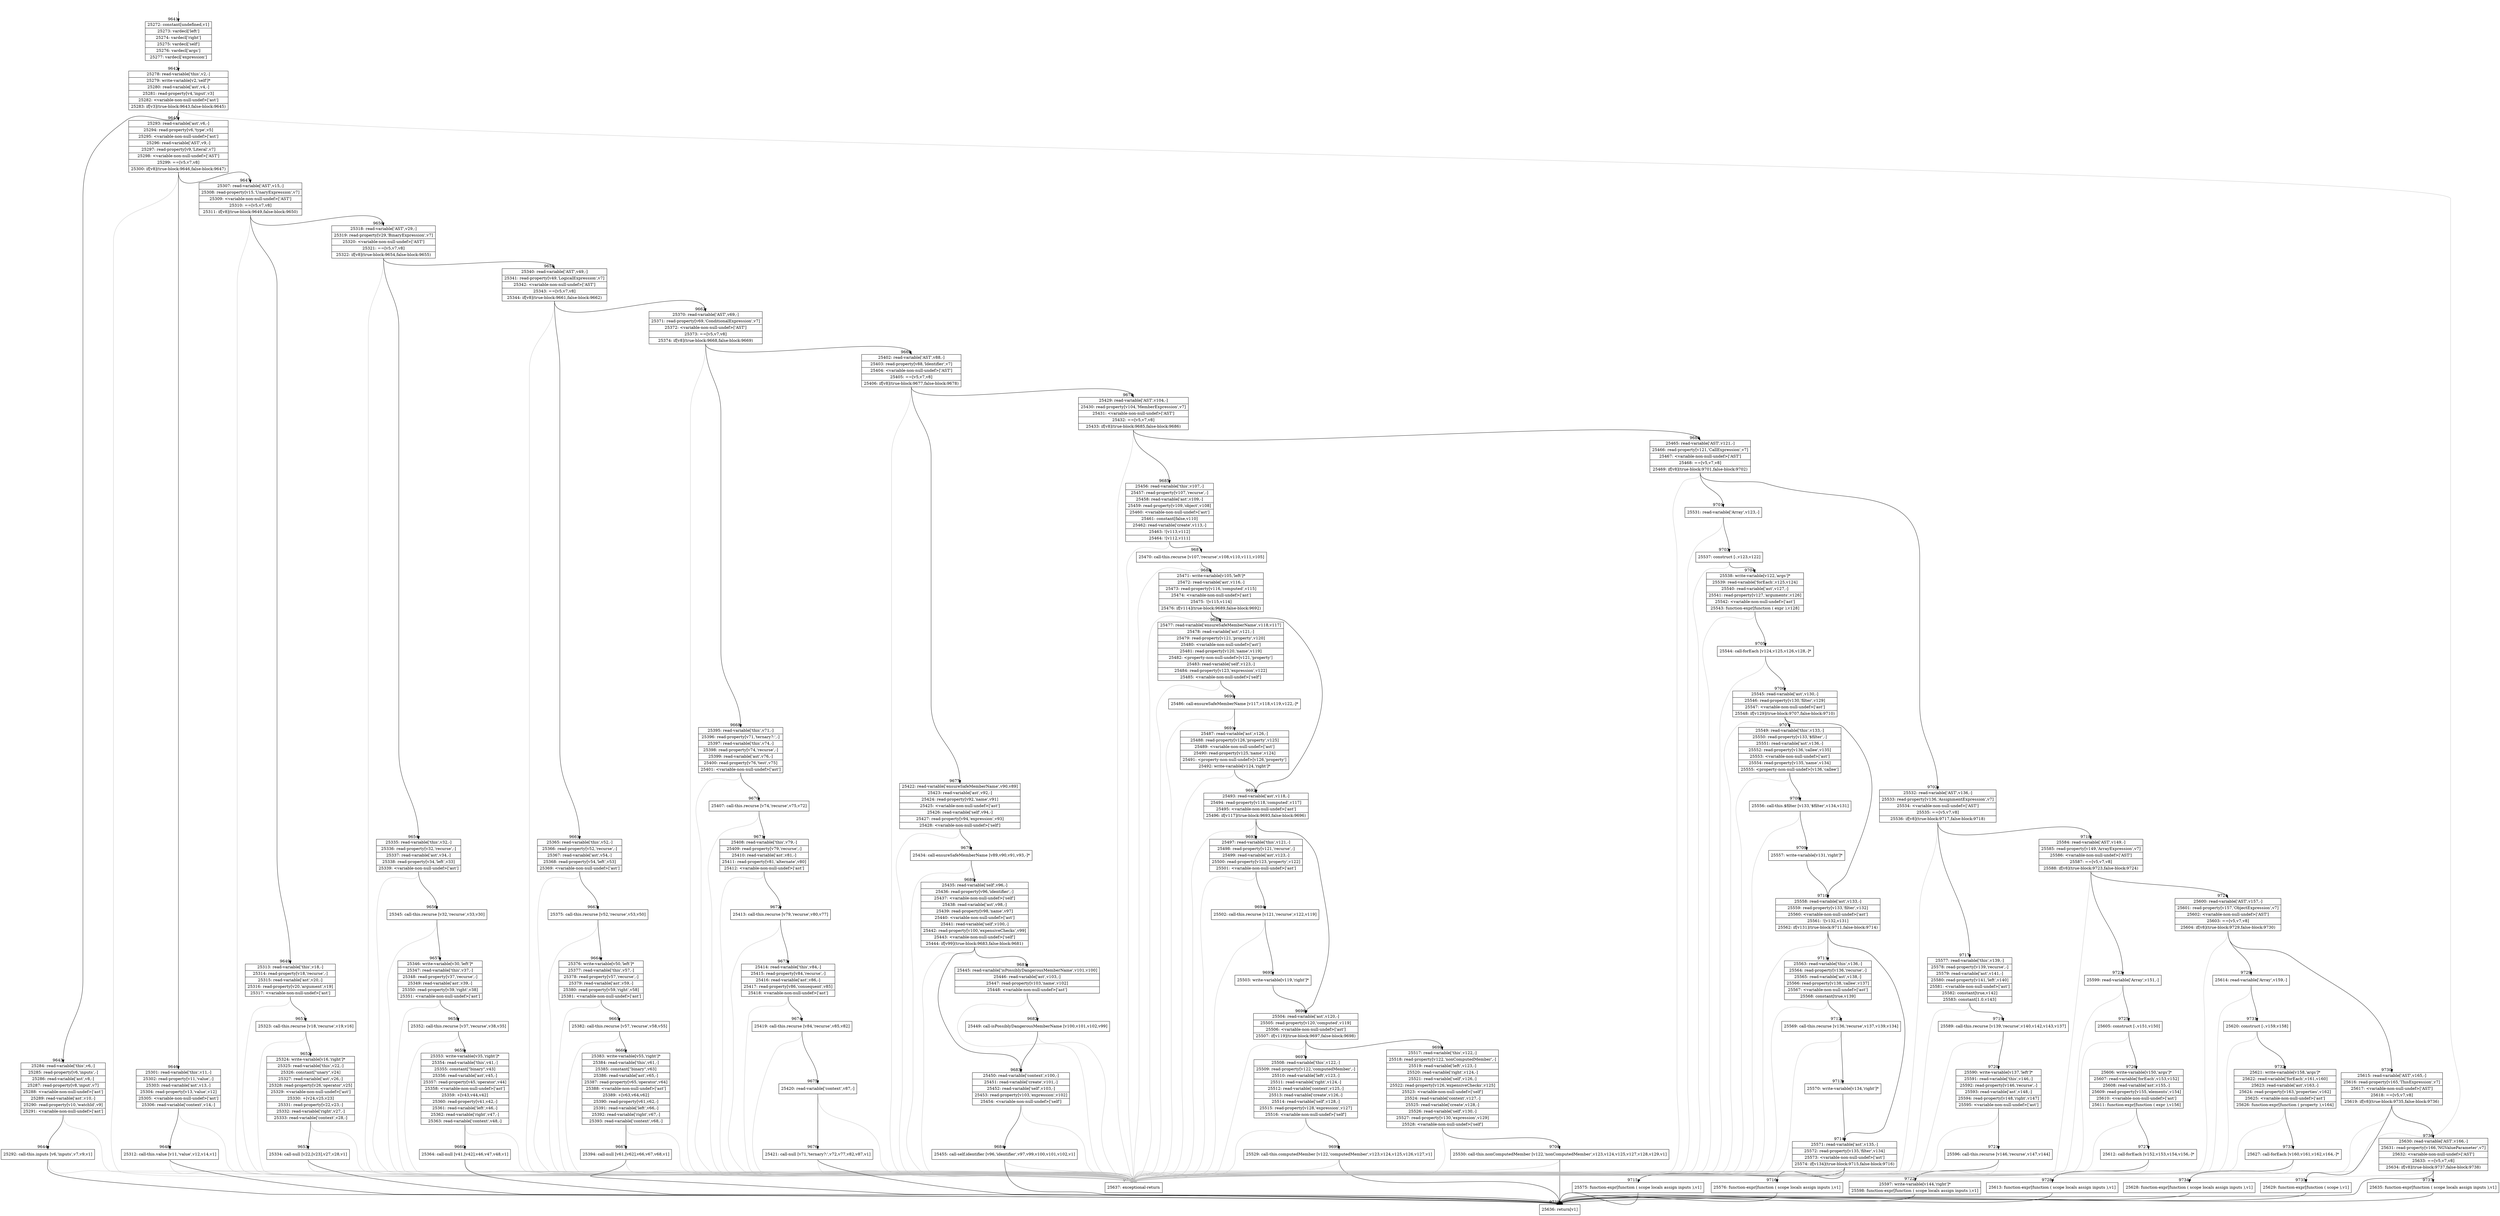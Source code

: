 digraph {
rankdir="TD"
BB_entry704[shape=none,label=""];
BB_entry704 -> BB9641 [tailport=s, headport=n, headlabel="    9641"]
BB9641 [shape=record label="{25272: constant[undefined,v1]|25273: vardecl['left']|25274: vardecl['right']|25275: vardecl['self']|25276: vardecl['args']|25277: vardecl['expression']}" ] 
BB9641 -> BB9642 [tailport=s, headport=n, headlabel="      9642"]
BB9642 [shape=record label="{25278: read-variable['this',v2,-]|25279: write-variable[v2,'self']*|25280: read-variable['ast',v4,-]|25281: read-property[v4,'input',v3]|25282: \<variable-non-null-undef\>['ast']|25283: if[v3](true-block:9643,false-block:9645)}" ] 
BB9642 -> BB9643 [tailport=s, headport=n, headlabel="      9643"]
BB9642 -> BB9645 [tailport=s, headport=n, headlabel="      9645"]
BB9642 -> BB9739 [tailport=s, headport=n, color=gray, headlabel="      9739"]
BB9643 [shape=record label="{25284: read-variable['this',v6,-]|25285: read-property[v6,'inputs',-]|25286: read-variable['ast',v8,-]|25287: read-property[v8,'input',v7]|25288: \<variable-non-null-undef\>['ast']|25289: read-variable['ast',v10,-]|25290: read-property[v10,'watchId',v9]|25291: \<variable-non-null-undef\>['ast']}" ] 
BB9643 -> BB9644 [tailport=s, headport=n, headlabel="      9644"]
BB9643 -> BB9739 [tailport=s, headport=n, color=gray]
BB9644 [shape=record label="{25292: call-this.inputs [v6,'inputs',v7,v9,v1]}" ] 
BB9644 -> BB9738 [tailport=s, headport=n, headlabel="      9738"]
BB9644 -> BB9739 [tailport=s, headport=n, color=gray]
BB9645 [shape=record label="{25293: read-variable['ast',v6,-]|25294: read-property[v6,'type',v5]|25295: \<variable-non-null-undef\>['ast']|25296: read-variable['AST',v9,-]|25297: read-property[v9,'Literal',v7]|25298: \<variable-non-null-undef\>['AST']|25299: ==[v5,v7,v8]|25300: if[v8](true-block:9646,false-block:9647)}" ] 
BB9645 -> BB9646 [tailport=s, headport=n, headlabel="      9646"]
BB9645 -> BB9647 [tailport=s, headport=n, headlabel="      9647"]
BB9645 -> BB9739 [tailport=s, headport=n, color=gray]
BB9646 [shape=record label="{25301: read-variable['this',v11,-]|25302: read-property[v11,'value',-]|25303: read-variable['ast',v13,-]|25304: read-property[v13,'value',v12]|25305: \<variable-non-null-undef\>['ast']|25306: read-variable['context',v14,-]}" ] 
BB9646 -> BB9648 [tailport=s, headport=n, headlabel="      9648"]
BB9646 -> BB9739 [tailport=s, headport=n, color=gray]
BB9647 [shape=record label="{25307: read-variable['AST',v15,-]|25308: read-property[v15,'UnaryExpression',v7]|25309: \<variable-non-null-undef\>['AST']|25310: ==[v5,v7,v8]|25311: if[v8](true-block:9649,false-block:9650)}" ] 
BB9647 -> BB9649 [tailport=s, headport=n, headlabel="      9649"]
BB9647 -> BB9650 [tailport=s, headport=n, headlabel="      9650"]
BB9647 -> BB9739 [tailport=s, headport=n, color=gray]
BB9648 [shape=record label="{25312: call-this.value [v11,'value',v12,v14,v1]}" ] 
BB9648 -> BB9738 [tailport=s, headport=n]
BB9648 -> BB9739 [tailport=s, headport=n, color=gray]
BB9649 [shape=record label="{25313: read-variable['this',v18,-]|25314: read-property[v18,'recurse',-]|25315: read-variable['ast',v20,-]|25316: read-property[v20,'argument',v19]|25317: \<variable-non-null-undef\>['ast']}" ] 
BB9649 -> BB9651 [tailport=s, headport=n, headlabel="      9651"]
BB9649 -> BB9739 [tailport=s, headport=n, color=gray]
BB9650 [shape=record label="{25318: read-variable['AST',v29,-]|25319: read-property[v29,'BinaryExpression',v7]|25320: \<variable-non-null-undef\>['AST']|25321: ==[v5,v7,v8]|25322: if[v8](true-block:9654,false-block:9655)}" ] 
BB9650 -> BB9654 [tailport=s, headport=n, headlabel="      9654"]
BB9650 -> BB9655 [tailport=s, headport=n, headlabel="      9655"]
BB9650 -> BB9739 [tailport=s, headport=n, color=gray]
BB9651 [shape=record label="{25323: call-this.recurse [v18,'recurse',v19,v16]}" ] 
BB9651 -> BB9652 [tailport=s, headport=n, headlabel="      9652"]
BB9651 -> BB9739 [tailport=s, headport=n, color=gray]
BB9652 [shape=record label="{25324: write-variable[v16,'right']*|25325: read-variable['this',v22,-]|25326: constant[\"unary\",v24]|25327: read-variable['ast',v26,-]|25328: read-property[v26,'operator',v25]|25329: \<variable-non-null-undef\>['ast']|25330: +[v24,v25,v23]|25331: read-property[v22,v23,-]|25332: read-variable['right',v27,-]|25333: read-variable['context',v28,-]}" ] 
BB9652 -> BB9653 [tailport=s, headport=n, headlabel="      9653"]
BB9652 -> BB9739 [tailport=s, headport=n, color=gray]
BB9653 [shape=record label="{25334: call-null [v22,[v23],v27,v28,v1]}" ] 
BB9653 -> BB9738 [tailport=s, headport=n]
BB9653 -> BB9739 [tailport=s, headport=n, color=gray]
BB9654 [shape=record label="{25335: read-variable['this',v32,-]|25336: read-property[v32,'recurse',-]|25337: read-variable['ast',v34,-]|25338: read-property[v34,'left',v33]|25339: \<variable-non-null-undef\>['ast']}" ] 
BB9654 -> BB9656 [tailport=s, headport=n, headlabel="      9656"]
BB9654 -> BB9739 [tailport=s, headport=n, color=gray]
BB9655 [shape=record label="{25340: read-variable['AST',v49,-]|25341: read-property[v49,'LogicalExpression',v7]|25342: \<variable-non-null-undef\>['AST']|25343: ==[v5,v7,v8]|25344: if[v8](true-block:9661,false-block:9662)}" ] 
BB9655 -> BB9661 [tailport=s, headport=n, headlabel="      9661"]
BB9655 -> BB9662 [tailport=s, headport=n, headlabel="      9662"]
BB9655 -> BB9739 [tailport=s, headport=n, color=gray]
BB9656 [shape=record label="{25345: call-this.recurse [v32,'recurse',v33,v30]}" ] 
BB9656 -> BB9657 [tailport=s, headport=n, headlabel="      9657"]
BB9656 -> BB9739 [tailport=s, headport=n, color=gray]
BB9657 [shape=record label="{25346: write-variable[v30,'left']*|25347: read-variable['this',v37,-]|25348: read-property[v37,'recurse',-]|25349: read-variable['ast',v39,-]|25350: read-property[v39,'right',v38]|25351: \<variable-non-null-undef\>['ast']}" ] 
BB9657 -> BB9658 [tailport=s, headport=n, headlabel="      9658"]
BB9657 -> BB9739 [tailport=s, headport=n, color=gray]
BB9658 [shape=record label="{25352: call-this.recurse [v37,'recurse',v38,v35]}" ] 
BB9658 -> BB9659 [tailport=s, headport=n, headlabel="      9659"]
BB9658 -> BB9739 [tailport=s, headport=n, color=gray]
BB9659 [shape=record label="{25353: write-variable[v35,'right']*|25354: read-variable['this',v41,-]|25355: constant[\"binary\",v43]|25356: read-variable['ast',v45,-]|25357: read-property[v45,'operator',v44]|25358: \<variable-non-null-undef\>['ast']|25359: +[v43,v44,v42]|25360: read-property[v41,v42,-]|25361: read-variable['left',v46,-]|25362: read-variable['right',v47,-]|25363: read-variable['context',v48,-]}" ] 
BB9659 -> BB9660 [tailport=s, headport=n, headlabel="      9660"]
BB9659 -> BB9739 [tailport=s, headport=n, color=gray]
BB9660 [shape=record label="{25364: call-null [v41,[v42],v46,v47,v48,v1]}" ] 
BB9660 -> BB9738 [tailport=s, headport=n]
BB9660 -> BB9739 [tailport=s, headport=n, color=gray]
BB9661 [shape=record label="{25365: read-variable['this',v52,-]|25366: read-property[v52,'recurse',-]|25367: read-variable['ast',v54,-]|25368: read-property[v54,'left',v53]|25369: \<variable-non-null-undef\>['ast']}" ] 
BB9661 -> BB9663 [tailport=s, headport=n, headlabel="      9663"]
BB9661 -> BB9739 [tailport=s, headport=n, color=gray]
BB9662 [shape=record label="{25370: read-variable['AST',v69,-]|25371: read-property[v69,'ConditionalExpression',v7]|25372: \<variable-non-null-undef\>['AST']|25373: ==[v5,v7,v8]|25374: if[v8](true-block:9668,false-block:9669)}" ] 
BB9662 -> BB9668 [tailport=s, headport=n, headlabel="      9668"]
BB9662 -> BB9669 [tailport=s, headport=n, headlabel="      9669"]
BB9662 -> BB9739 [tailport=s, headport=n, color=gray]
BB9663 [shape=record label="{25375: call-this.recurse [v52,'recurse',v53,v50]}" ] 
BB9663 -> BB9664 [tailport=s, headport=n, headlabel="      9664"]
BB9663 -> BB9739 [tailport=s, headport=n, color=gray]
BB9664 [shape=record label="{25376: write-variable[v50,'left']*|25377: read-variable['this',v57,-]|25378: read-property[v57,'recurse',-]|25379: read-variable['ast',v59,-]|25380: read-property[v59,'right',v58]|25381: \<variable-non-null-undef\>['ast']}" ] 
BB9664 -> BB9665 [tailport=s, headport=n, headlabel="      9665"]
BB9664 -> BB9739 [tailport=s, headport=n, color=gray]
BB9665 [shape=record label="{25382: call-this.recurse [v57,'recurse',v58,v55]}" ] 
BB9665 -> BB9666 [tailport=s, headport=n, headlabel="      9666"]
BB9665 -> BB9739 [tailport=s, headport=n, color=gray]
BB9666 [shape=record label="{25383: write-variable[v55,'right']*|25384: read-variable['this',v61,-]|25385: constant[\"binary\",v63]|25386: read-variable['ast',v65,-]|25387: read-property[v65,'operator',v64]|25388: \<variable-non-null-undef\>['ast']|25389: +[v63,v64,v62]|25390: read-property[v61,v62,-]|25391: read-variable['left',v66,-]|25392: read-variable['right',v67,-]|25393: read-variable['context',v68,-]}" ] 
BB9666 -> BB9667 [tailport=s, headport=n, headlabel="      9667"]
BB9666 -> BB9739 [tailport=s, headport=n, color=gray]
BB9667 [shape=record label="{25394: call-null [v61,[v62],v66,v67,v68,v1]}" ] 
BB9667 -> BB9738 [tailport=s, headport=n]
BB9667 -> BB9739 [tailport=s, headport=n, color=gray]
BB9668 [shape=record label="{25395: read-variable['this',v71,-]|25396: read-property[v71,'ternary?:',-]|25397: read-variable['this',v74,-]|25398: read-property[v74,'recurse',-]|25399: read-variable['ast',v76,-]|25400: read-property[v76,'test',v75]|25401: \<variable-non-null-undef\>['ast']}" ] 
BB9668 -> BB9670 [tailport=s, headport=n, headlabel="      9670"]
BB9668 -> BB9739 [tailport=s, headport=n, color=gray]
BB9669 [shape=record label="{25402: read-variable['AST',v88,-]|25403: read-property[v88,'Identifier',v7]|25404: \<variable-non-null-undef\>['AST']|25405: ==[v5,v7,v8]|25406: if[v8](true-block:9677,false-block:9678)}" ] 
BB9669 -> BB9677 [tailport=s, headport=n, headlabel="      9677"]
BB9669 -> BB9678 [tailport=s, headport=n, headlabel="      9678"]
BB9669 -> BB9739 [tailport=s, headport=n, color=gray]
BB9670 [shape=record label="{25407: call-this.recurse [v74,'recurse',v75,v72]}" ] 
BB9670 -> BB9671 [tailport=s, headport=n, headlabel="      9671"]
BB9670 -> BB9739 [tailport=s, headport=n, color=gray]
BB9671 [shape=record label="{25408: read-variable['this',v79,-]|25409: read-property[v79,'recurse',-]|25410: read-variable['ast',v81,-]|25411: read-property[v81,'alternate',v80]|25412: \<variable-non-null-undef\>['ast']}" ] 
BB9671 -> BB9672 [tailport=s, headport=n, headlabel="      9672"]
BB9671 -> BB9739 [tailport=s, headport=n, color=gray]
BB9672 [shape=record label="{25413: call-this.recurse [v79,'recurse',v80,v77]}" ] 
BB9672 -> BB9673 [tailport=s, headport=n, headlabel="      9673"]
BB9672 -> BB9739 [tailport=s, headport=n, color=gray]
BB9673 [shape=record label="{25414: read-variable['this',v84,-]|25415: read-property[v84,'recurse',-]|25416: read-variable['ast',v86,-]|25417: read-property[v86,'consequent',v85]|25418: \<variable-non-null-undef\>['ast']}" ] 
BB9673 -> BB9674 [tailport=s, headport=n, headlabel="      9674"]
BB9673 -> BB9739 [tailport=s, headport=n, color=gray]
BB9674 [shape=record label="{25419: call-this.recurse [v84,'recurse',v85,v82]}" ] 
BB9674 -> BB9675 [tailport=s, headport=n, headlabel="      9675"]
BB9674 -> BB9739 [tailport=s, headport=n, color=gray]
BB9675 [shape=record label="{25420: read-variable['context',v87,-]}" ] 
BB9675 -> BB9676 [tailport=s, headport=n, headlabel="      9676"]
BB9675 -> BB9739 [tailport=s, headport=n, color=gray]
BB9676 [shape=record label="{25421: call-null [v71,'ternary?:',v72,v77,v82,v87,v1]}" ] 
BB9676 -> BB9738 [tailport=s, headport=n]
BB9676 -> BB9739 [tailport=s, headport=n, color=gray]
BB9677 [shape=record label="{25422: read-variable['ensureSafeMemberName',v90,v89]|25423: read-variable['ast',v92,-]|25424: read-property[v92,'name',v91]|25425: \<variable-non-null-undef\>['ast']|25426: read-variable['self',v94,-]|25427: read-property[v94,'expression',v93]|25428: \<variable-non-null-undef\>['self']}" ] 
BB9677 -> BB9679 [tailport=s, headport=n, headlabel="      9679"]
BB9677 -> BB9739 [tailport=s, headport=n, color=gray]
BB9678 [shape=record label="{25429: read-variable['AST',v104,-]|25430: read-property[v104,'MemberExpression',v7]|25431: \<variable-non-null-undef\>['AST']|25432: ==[v5,v7,v8]|25433: if[v8](true-block:9685,false-block:9686)}" ] 
BB9678 -> BB9685 [tailport=s, headport=n, headlabel="      9685"]
BB9678 -> BB9686 [tailport=s, headport=n, headlabel="      9686"]
BB9678 -> BB9739 [tailport=s, headport=n, color=gray]
BB9679 [shape=record label="{25434: call-ensureSafeMemberName [v89,v90,v91,v93,-]*}" ] 
BB9679 -> BB9680 [tailport=s, headport=n, headlabel="      9680"]
BB9679 -> BB9739 [tailport=s, headport=n, color=gray]
BB9680 [shape=record label="{25435: read-variable['self',v96,-]|25436: read-property[v96,'identifier',-]|25437: \<variable-non-null-undef\>['self']|25438: read-variable['ast',v98,-]|25439: read-property[v98,'name',v97]|25440: \<variable-non-null-undef\>['ast']|25441: read-variable['self',v100,-]|25442: read-property[v100,'expensiveChecks',v99]|25443: \<variable-non-null-undef\>['self']|25444: if[v99](true-block:9683,false-block:9681)}" ] 
BB9680 -> BB9683 [tailport=s, headport=n, headlabel="      9683"]
BB9680 -> BB9681 [tailport=s, headport=n, headlabel="      9681"]
BB9680 -> BB9739 [tailport=s, headport=n, color=gray]
BB9681 [shape=record label="{25445: read-variable['isPossiblyDangerousMemberName',v101,v100]|25446: read-variable['ast',v103,-]|25447: read-property[v103,'name',v102]|25448: \<variable-non-null-undef\>['ast']}" ] 
BB9681 -> BB9682 [tailport=s, headport=n, headlabel="      9682"]
BB9681 -> BB9739 [tailport=s, headport=n, color=gray]
BB9682 [shape=record label="{25449: call-isPossiblyDangerousMemberName [v100,v101,v102,v99]}" ] 
BB9682 -> BB9683 [tailport=s, headport=n]
BB9682 -> BB9739 [tailport=s, headport=n, color=gray]
BB9683 [shape=record label="{25450: read-variable['context',v100,-]|25451: read-variable['create',v101,-]|25452: read-variable['self',v103,-]|25453: read-property[v103,'expression',v102]|25454: \<variable-non-null-undef\>['self']}" ] 
BB9683 -> BB9684 [tailport=s, headport=n, headlabel="      9684"]
BB9683 -> BB9739 [tailport=s, headport=n, color=gray]
BB9684 [shape=record label="{25455: call-self.identifier [v96,'identifier',v97,v99,v100,v101,v102,v1]}" ] 
BB9684 -> BB9738 [tailport=s, headport=n]
BB9684 -> BB9739 [tailport=s, headport=n, color=gray]
BB9685 [shape=record label="{25456: read-variable['this',v107,-]|25457: read-property[v107,'recurse',-]|25458: read-variable['ast',v109,-]|25459: read-property[v109,'object',v108]|25460: \<variable-non-null-undef\>['ast']|25461: constant[false,v110]|25462: read-variable['create',v113,-]|25463: ![v113,v112]|25464: ![v112,v111]}" ] 
BB9685 -> BB9687 [tailport=s, headport=n, headlabel="      9687"]
BB9685 -> BB9739 [tailport=s, headport=n, color=gray]
BB9686 [shape=record label="{25465: read-variable['AST',v121,-]|25466: read-property[v121,'CallExpression',v7]|25467: \<variable-non-null-undef\>['AST']|25468: ==[v5,v7,v8]|25469: if[v8](true-block:9701,false-block:9702)}" ] 
BB9686 -> BB9701 [tailport=s, headport=n, headlabel="      9701"]
BB9686 -> BB9702 [tailport=s, headport=n, headlabel="      9702"]
BB9686 -> BB9739 [tailport=s, headport=n, color=gray]
BB9687 [shape=record label="{25470: call-this.recurse [v107,'recurse',v108,v110,v111,v105]}" ] 
BB9687 -> BB9688 [tailport=s, headport=n, headlabel="      9688"]
BB9687 -> BB9739 [tailport=s, headport=n, color=gray]
BB9688 [shape=record label="{25471: write-variable[v105,'left']*|25472: read-variable['ast',v116,-]|25473: read-property[v116,'computed',v115]|25474: \<variable-non-null-undef\>['ast']|25475: ![v115,v114]|25476: if[v114](true-block:9689,false-block:9692)}" ] 
BB9688 -> BB9689 [tailport=s, headport=n, headlabel="      9689"]
BB9688 -> BB9692 [tailport=s, headport=n, headlabel="      9692"]
BB9688 -> BB9739 [tailport=s, headport=n, color=gray]
BB9689 [shape=record label="{25477: read-variable['ensureSafeMemberName',v118,v117]|25478: read-variable['ast',v121,-]|25479: read-property[v121,'property',v120]|25480: \<variable-non-null-undef\>['ast']|25481: read-property[v120,'name',v119]|25482: \<property-non-null-undef\>[v121,'property']|25483: read-variable['self',v123,-]|25484: read-property[v123,'expression',v122]|25485: \<variable-non-null-undef\>['self']}" ] 
BB9689 -> BB9690 [tailport=s, headport=n, headlabel="      9690"]
BB9689 -> BB9739 [tailport=s, headport=n, color=gray]
BB9690 [shape=record label="{25486: call-ensureSafeMemberName [v117,v118,v119,v122,-]*}" ] 
BB9690 -> BB9691 [tailport=s, headport=n, headlabel="      9691"]
BB9690 -> BB9739 [tailport=s, headport=n, color=gray]
BB9691 [shape=record label="{25487: read-variable['ast',v126,-]|25488: read-property[v126,'property',v125]|25489: \<variable-non-null-undef\>['ast']|25490: read-property[v125,'name',v124]|25491: \<property-non-null-undef\>[v126,'property']|25492: write-variable[v124,'right']*}" ] 
BB9691 -> BB9692 [tailport=s, headport=n]
BB9691 -> BB9739 [tailport=s, headport=n, color=gray]
BB9692 [shape=record label="{25493: read-variable['ast',v118,-]|25494: read-property[v118,'computed',v117]|25495: \<variable-non-null-undef\>['ast']|25496: if[v117](true-block:9693,false-block:9696)}" ] 
BB9692 -> BB9693 [tailport=s, headport=n, headlabel="      9693"]
BB9692 -> BB9696 [tailport=s, headport=n, headlabel="      9696"]
BB9692 -> BB9739 [tailport=s, headport=n, color=gray]
BB9693 [shape=record label="{25497: read-variable['this',v121,-]|25498: read-property[v121,'recurse',-]|25499: read-variable['ast',v123,-]|25500: read-property[v123,'property',v122]|25501: \<variable-non-null-undef\>['ast']}" ] 
BB9693 -> BB9694 [tailport=s, headport=n, headlabel="      9694"]
BB9693 -> BB9739 [tailport=s, headport=n, color=gray]
BB9694 [shape=record label="{25502: call-this.recurse [v121,'recurse',v122,v119]}" ] 
BB9694 -> BB9695 [tailport=s, headport=n, headlabel="      9695"]
BB9694 -> BB9739 [tailport=s, headport=n, color=gray]
BB9695 [shape=record label="{25503: write-variable[v119,'right']*}" ] 
BB9695 -> BB9696 [tailport=s, headport=n]
BB9696 [shape=record label="{25504: read-variable['ast',v120,-]|25505: read-property[v120,'computed',v119]|25506: \<variable-non-null-undef\>['ast']|25507: if[v119](true-block:9697,false-block:9698)}" ] 
BB9696 -> BB9697 [tailport=s, headport=n, headlabel="      9697"]
BB9696 -> BB9698 [tailport=s, headport=n, headlabel="      9698"]
BB9696 -> BB9739 [tailport=s, headport=n, color=gray]
BB9697 [shape=record label="{25508: read-variable['this',v122,-]|25509: read-property[v122,'computedMember',-]|25510: read-variable['left',v123,-]|25511: read-variable['right',v124,-]|25512: read-variable['context',v125,-]|25513: read-variable['create',v126,-]|25514: read-variable['self',v128,-]|25515: read-property[v128,'expression',v127]|25516: \<variable-non-null-undef\>['self']}" ] 
BB9697 -> BB9699 [tailport=s, headport=n, headlabel="      9699"]
BB9697 -> BB9739 [tailport=s, headport=n, color=gray]
BB9698 [shape=record label="{25517: read-variable['this',v122,-]|25518: read-property[v122,'nonComputedMember',-]|25519: read-variable['left',v123,-]|25520: read-variable['right',v124,-]|25521: read-variable['self',v126,-]|25522: read-property[v126,'expensiveChecks',v125]|25523: \<variable-non-null-undef\>['self']|25524: read-variable['context',v127,-]|25525: read-variable['create',v128,-]|25526: read-variable['self',v130,-]|25527: read-property[v130,'expression',v129]|25528: \<variable-non-null-undef\>['self']}" ] 
BB9698 -> BB9700 [tailport=s, headport=n, headlabel="      9700"]
BB9698 -> BB9739 [tailport=s, headport=n, color=gray]
BB9699 [shape=record label="{25529: call-this.computedMember [v122,'computedMember',v123,v124,v125,v126,v127,v1]}" ] 
BB9699 -> BB9738 [tailport=s, headport=n]
BB9699 -> BB9739 [tailport=s, headport=n, color=gray]
BB9700 [shape=record label="{25530: call-this.nonComputedMember [v122,'nonComputedMember',v123,v124,v125,v127,v128,v129,v1]}" ] 
BB9700 -> BB9738 [tailport=s, headport=n]
BB9700 -> BB9739 [tailport=s, headport=n, color=gray]
BB9701 [shape=record label="{25531: read-variable['Array',v123,-]}" ] 
BB9701 -> BB9703 [tailport=s, headport=n, headlabel="      9703"]
BB9701 -> BB9739 [tailport=s, headport=n, color=gray]
BB9702 [shape=record label="{25532: read-variable['AST',v136,-]|25533: read-property[v136,'AssignmentExpression',v7]|25534: \<variable-non-null-undef\>['AST']|25535: ==[v5,v7,v8]|25536: if[v8](true-block:9717,false-block:9718)}" ] 
BB9702 -> BB9717 [tailport=s, headport=n, headlabel="      9717"]
BB9702 -> BB9718 [tailport=s, headport=n, headlabel="      9718"]
BB9702 -> BB9739 [tailport=s, headport=n, color=gray]
BB9703 [shape=record label="{25537: construct [-,v123,v122]}" ] 
BB9703 -> BB9704 [tailport=s, headport=n, headlabel="      9704"]
BB9703 -> BB9739 [tailport=s, headport=n, color=gray]
BB9704 [shape=record label="{25538: write-variable[v122,'args']*|25539: read-variable['forEach',v125,v124]|25540: read-variable['ast',v127,-]|25541: read-property[v127,'arguments',v126]|25542: \<variable-non-null-undef\>['ast']|25543: function-expr[function ( expr ),v128]}" ] 
BB9704 -> BB9705 [tailport=s, headport=n, headlabel="      9705"]
BB9704 -> BB9739 [tailport=s, headport=n, color=gray]
BB9705 [shape=record label="{25544: call-forEach [v124,v125,v126,v128,-]*}" ] 
BB9705 -> BB9706 [tailport=s, headport=n, headlabel="      9706"]
BB9705 -> BB9739 [tailport=s, headport=n, color=gray]
BB9706 [shape=record label="{25545: read-variable['ast',v130,-]|25546: read-property[v130,'filter',v129]|25547: \<variable-non-null-undef\>['ast']|25548: if[v129](true-block:9707,false-block:9710)}" ] 
BB9706 -> BB9707 [tailport=s, headport=n, headlabel="      9707"]
BB9706 -> BB9710 [tailport=s, headport=n, headlabel="      9710"]
BB9706 -> BB9739 [tailport=s, headport=n, color=gray]
BB9707 [shape=record label="{25549: read-variable['this',v133,-]|25550: read-property[v133,'$filter',-]|25551: read-variable['ast',v136,-]|25552: read-property[v136,'callee',v135]|25553: \<variable-non-null-undef\>['ast']|25554: read-property[v135,'name',v134]|25555: \<property-non-null-undef\>[v136,'callee']}" ] 
BB9707 -> BB9708 [tailport=s, headport=n, headlabel="      9708"]
BB9707 -> BB9739 [tailport=s, headport=n, color=gray]
BB9708 [shape=record label="{25556: call-this.$filter [v133,'$filter',v134,v131]}" ] 
BB9708 -> BB9709 [tailport=s, headport=n, headlabel="      9709"]
BB9708 -> BB9739 [tailport=s, headport=n, color=gray]
BB9709 [shape=record label="{25557: write-variable[v131,'right']*}" ] 
BB9709 -> BB9710 [tailport=s, headport=n]
BB9710 [shape=record label="{25558: read-variable['ast',v133,-]|25559: read-property[v133,'filter',v132]|25560: \<variable-non-null-undef\>['ast']|25561: ![v132,v131]|25562: if[v131](true-block:9711,false-block:9714)}" ] 
BB9710 -> BB9711 [tailport=s, headport=n, headlabel="      9711"]
BB9710 -> BB9714 [tailport=s, headport=n, headlabel="      9714"]
BB9710 -> BB9739 [tailport=s, headport=n, color=gray]
BB9711 [shape=record label="{25563: read-variable['this',v136,-]|25564: read-property[v136,'recurse',-]|25565: read-variable['ast',v138,-]|25566: read-property[v138,'callee',v137]|25567: \<variable-non-null-undef\>['ast']|25568: constant[true,v139]}" ] 
BB9711 -> BB9712 [tailport=s, headport=n, headlabel="      9712"]
BB9711 -> BB9739 [tailport=s, headport=n, color=gray]
BB9712 [shape=record label="{25569: call-this.recurse [v136,'recurse',v137,v139,v134]}" ] 
BB9712 -> BB9713 [tailport=s, headport=n, headlabel="      9713"]
BB9712 -> BB9739 [tailport=s, headport=n, color=gray]
BB9713 [shape=record label="{25570: write-variable[v134,'right']*}" ] 
BB9713 -> BB9714 [tailport=s, headport=n]
BB9714 [shape=record label="{25571: read-variable['ast',v135,-]|25572: read-property[v135,'filter',v134]|25573: \<variable-non-null-undef\>['ast']|25574: if[v134](true-block:9715,false-block:9716)}" ] 
BB9714 -> BB9715 [tailport=s, headport=n, headlabel="      9715"]
BB9714 -> BB9716 [tailport=s, headport=n, headlabel="      9716"]
BB9714 -> BB9739 [tailport=s, headport=n, color=gray]
BB9715 [shape=record label="{25575: function-expr[function ( scope locals assign inputs ),v1]}" ] 
BB9715 -> BB9738 [tailport=s, headport=n]
BB9716 [shape=record label="{25576: function-expr[function ( scope locals assign inputs ),v1]}" ] 
BB9716 -> BB9738 [tailport=s, headport=n]
BB9717 [shape=record label="{25577: read-variable['this',v139,-]|25578: read-property[v139,'recurse',-]|25579: read-variable['ast',v141,-]|25580: read-property[v141,'left',v140]|25581: \<variable-non-null-undef\>['ast']|25582: constant[true,v142]|25583: constant[1.0,v143]}" ] 
BB9717 -> BB9719 [tailport=s, headport=n, headlabel="      9719"]
BB9717 -> BB9739 [tailport=s, headport=n, color=gray]
BB9718 [shape=record label="{25584: read-variable['AST',v149,-]|25585: read-property[v149,'ArrayExpression',v7]|25586: \<variable-non-null-undef\>['AST']|25587: ==[v5,v7,v8]|25588: if[v8](true-block:9723,false-block:9724)}" ] 
BB9718 -> BB9723 [tailport=s, headport=n, headlabel="      9723"]
BB9718 -> BB9724 [tailport=s, headport=n, headlabel="      9724"]
BB9718 -> BB9739 [tailport=s, headport=n, color=gray]
BB9719 [shape=record label="{25589: call-this.recurse [v139,'recurse',v140,v142,v143,v137]}" ] 
BB9719 -> BB9720 [tailport=s, headport=n, headlabel="      9720"]
BB9719 -> BB9739 [tailport=s, headport=n, color=gray]
BB9720 [shape=record label="{25590: write-variable[v137,'left']*|25591: read-variable['this',v146,-]|25592: read-property[v146,'recurse',-]|25593: read-variable['ast',v148,-]|25594: read-property[v148,'right',v147]|25595: \<variable-non-null-undef\>['ast']}" ] 
BB9720 -> BB9721 [tailport=s, headport=n, headlabel="      9721"]
BB9720 -> BB9739 [tailport=s, headport=n, color=gray]
BB9721 [shape=record label="{25596: call-this.recurse [v146,'recurse',v147,v144]}" ] 
BB9721 -> BB9722 [tailport=s, headport=n, headlabel="      9722"]
BB9721 -> BB9739 [tailport=s, headport=n, color=gray]
BB9722 [shape=record label="{25597: write-variable[v144,'right']*|25598: function-expr[function ( scope locals assign inputs ),v1]}" ] 
BB9722 -> BB9738 [tailport=s, headport=n]
BB9723 [shape=record label="{25599: read-variable['Array',v151,-]}" ] 
BB9723 -> BB9725 [tailport=s, headport=n, headlabel="      9725"]
BB9723 -> BB9739 [tailport=s, headport=n, color=gray]
BB9724 [shape=record label="{25600: read-variable['AST',v157,-]|25601: read-property[v157,'ObjectExpression',v7]|25602: \<variable-non-null-undef\>['AST']|25603: ==[v5,v7,v8]|25604: if[v8](true-block:9729,false-block:9730)}" ] 
BB9724 -> BB9729 [tailport=s, headport=n, headlabel="      9729"]
BB9724 -> BB9730 [tailport=s, headport=n, headlabel="      9730"]
BB9724 -> BB9739 [tailport=s, headport=n, color=gray]
BB9725 [shape=record label="{25605: construct [-,v151,v150]}" ] 
BB9725 -> BB9726 [tailport=s, headport=n, headlabel="      9726"]
BB9725 -> BB9739 [tailport=s, headport=n, color=gray]
BB9726 [shape=record label="{25606: write-variable[v150,'args']*|25607: read-variable['forEach',v153,v152]|25608: read-variable['ast',v155,-]|25609: read-property[v155,'elements',v154]|25610: \<variable-non-null-undef\>['ast']|25611: function-expr[function ( expr ),v156]}" ] 
BB9726 -> BB9727 [tailport=s, headport=n, headlabel="      9727"]
BB9726 -> BB9739 [tailport=s, headport=n, color=gray]
BB9727 [shape=record label="{25612: call-forEach [v152,v153,v154,v156,-]*}" ] 
BB9727 -> BB9728 [tailport=s, headport=n, headlabel="      9728"]
BB9727 -> BB9739 [tailport=s, headport=n, color=gray]
BB9728 [shape=record label="{25613: function-expr[function ( scope locals assign inputs ),v1]}" ] 
BB9728 -> BB9738 [tailport=s, headport=n]
BB9729 [shape=record label="{25614: read-variable['Array',v159,-]}" ] 
BB9729 -> BB9731 [tailport=s, headport=n, headlabel="      9731"]
BB9729 -> BB9739 [tailport=s, headport=n, color=gray]
BB9730 [shape=record label="{25615: read-variable['AST',v165,-]|25616: read-property[v165,'ThisExpression',v7]|25617: \<variable-non-null-undef\>['AST']|25618: ==[v5,v7,v8]|25619: if[v8](true-block:9735,false-block:9736)}" ] 
BB9730 -> BB9735 [tailport=s, headport=n, headlabel="      9735"]
BB9730 -> BB9736 [tailport=s, headport=n, headlabel="      9736"]
BB9730 -> BB9739 [tailport=s, headport=n, color=gray]
BB9731 [shape=record label="{25620: construct [-,v159,v158]}" ] 
BB9731 -> BB9732 [tailport=s, headport=n, headlabel="      9732"]
BB9731 -> BB9739 [tailport=s, headport=n, color=gray]
BB9732 [shape=record label="{25621: write-variable[v158,'args']*|25622: read-variable['forEach',v161,v160]|25623: read-variable['ast',v163,-]|25624: read-property[v163,'properties',v162]|25625: \<variable-non-null-undef\>['ast']|25626: function-expr[function ( property ),v164]}" ] 
BB9732 -> BB9733 [tailport=s, headport=n, headlabel="      9733"]
BB9732 -> BB9739 [tailport=s, headport=n, color=gray]
BB9733 [shape=record label="{25627: call-forEach [v160,v161,v162,v164,-]*}" ] 
BB9733 -> BB9734 [tailport=s, headport=n, headlabel="      9734"]
BB9733 -> BB9739 [tailport=s, headport=n, color=gray]
BB9734 [shape=record label="{25628: function-expr[function ( scope locals assign inputs ),v1]}" ] 
BB9734 -> BB9738 [tailport=s, headport=n]
BB9735 [shape=record label="{25629: function-expr[function ( scope ),v1]}" ] 
BB9735 -> BB9738 [tailport=s, headport=n]
BB9736 [shape=record label="{25630: read-variable['AST',v166,-]|25631: read-property[v166,'NGValueParameter',v7]|25632: \<variable-non-null-undef\>['AST']|25633: ==[v5,v7,v8]|25634: if[v8](true-block:9737,false-block:9738)}" ] 
BB9736 -> BB9737 [tailport=s, headport=n, headlabel="      9737"]
BB9736 -> BB9738 [tailport=s, headport=n]
BB9736 -> BB9739 [tailport=s, headport=n, color=gray]
BB9737 [shape=record label="{25635: function-expr[function ( scope locals assign inputs ),v1]}" ] 
BB9737 -> BB9738 [tailport=s, headport=n]
BB9738 [shape=record label="{25636: return[v1]}" ] 
BB9739 [shape=record label="{25637: exceptional-return}" ] 
//#$~ 13736
}
